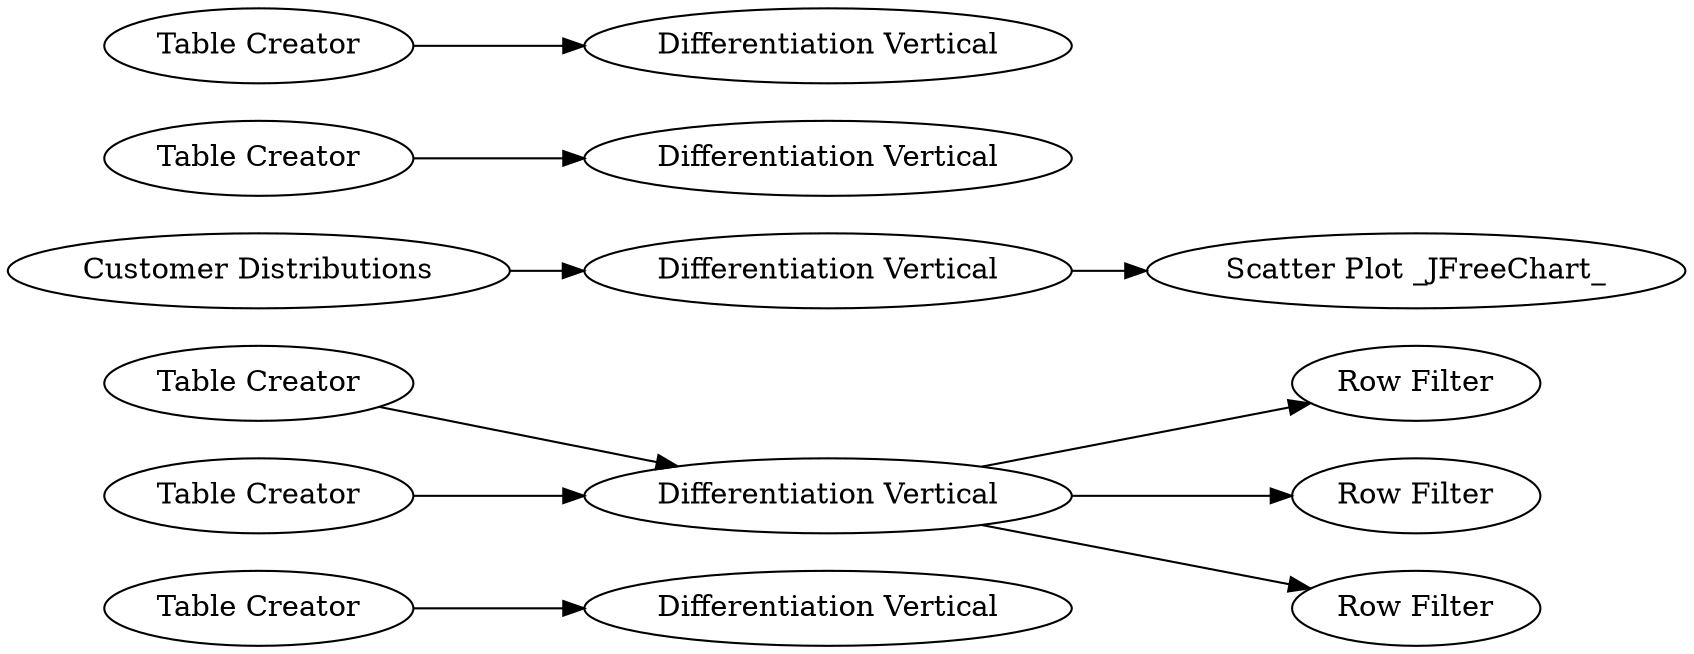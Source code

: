 digraph {
	6 -> 5
	9 -> 8
	7 -> 8
	14 -> 16
	4 -> 3
	2 -> 1
	8 -> 10
	13 -> 14
	8 -> 11
	8 -> 12
	5 [label="Differentiation Vertical"]
	16 [label="Scatter Plot _JFreeChart_"]
	14 [label="Differentiation Vertical"]
	13 [label="Customer Distributions"]
	1 [label="Differentiation Vertical"]
	7 [label="Table Creator"]
	9 [label="Table Creator"]
	11 [label="Row Filter"]
	4 [label="Table Creator"]
	6 [label="Table Creator"]
	8 [label="Differentiation Vertical"]
	12 [label="Row Filter"]
	3 [label="Differentiation Vertical"]
	2 [label="Table Creator"]
	10 [label="Row Filter"]
	rankdir=LR
}
